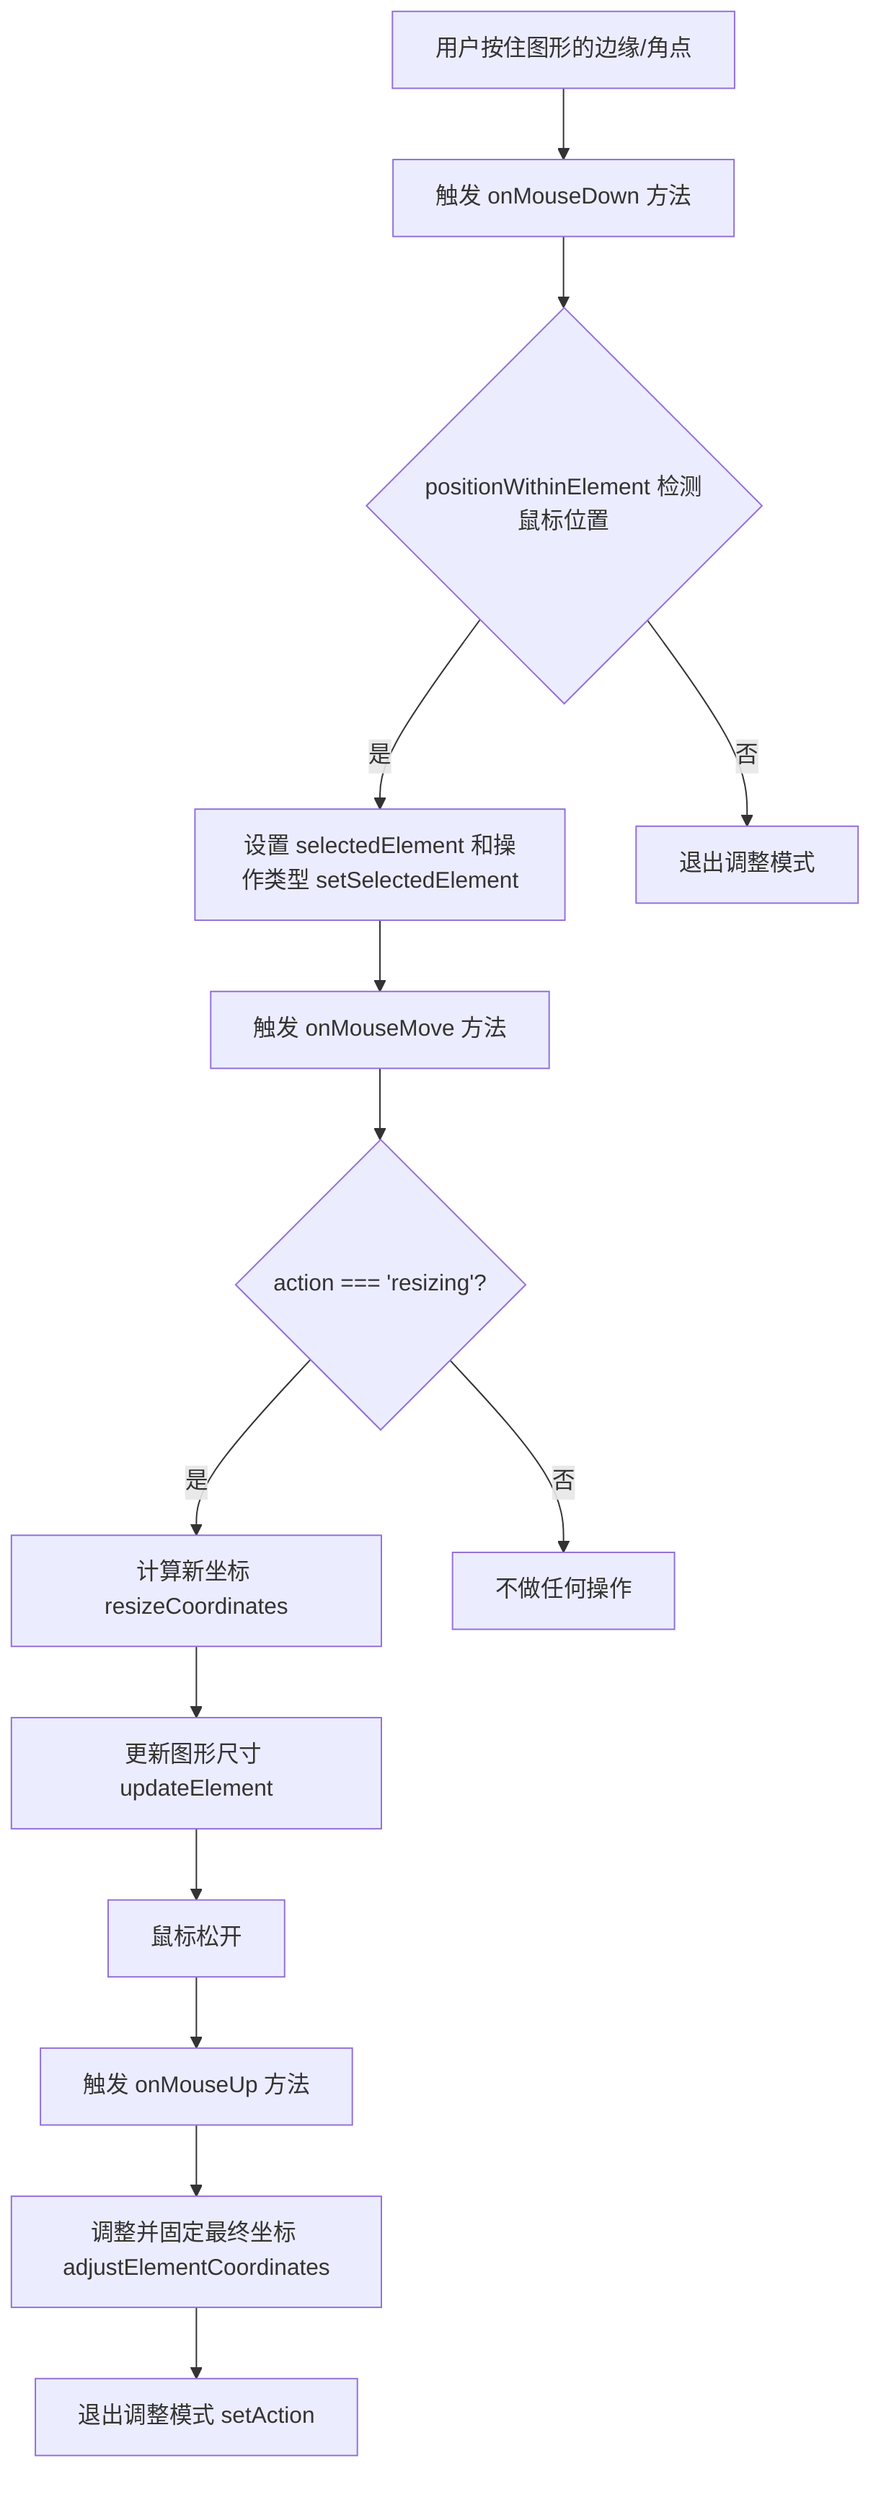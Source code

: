 graph TD
    A[用户按住图形的边缘/角点] --> B[触发 onMouseDown 方法]
    B --> C{positionWithinElement 检测鼠标位置}
    C -->|是| D[设置 selectedElement 和操作类型 setSelectedElement]
    C -->|否| E[退出调整模式]
    D --> F[触发 onMouseMove 方法]
    F --> G{action === 'resizing'?}
    G -->|是| H[计算新坐标 resizeCoordinates]
    H --> I[更新图形尺寸 updateElement]
    G -->|否| J[不做任何操作]
    I --> K[鼠标松开]
    K --> L[触发 onMouseUp 方法]
    L --> M[调整并固定最终坐标 adjustElementCoordinates]
    M --> N[退出调整模式 setAction]